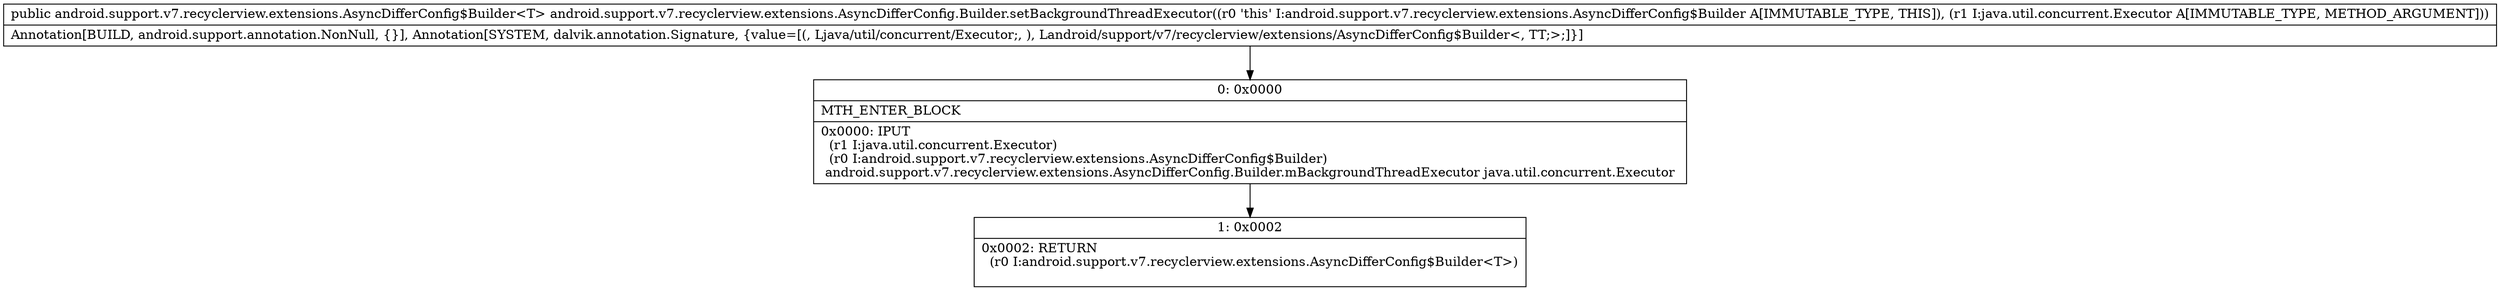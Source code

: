 digraph "CFG forandroid.support.v7.recyclerview.extensions.AsyncDifferConfig.Builder.setBackgroundThreadExecutor(Ljava\/util\/concurrent\/Executor;)Landroid\/support\/v7\/recyclerview\/extensions\/AsyncDifferConfig$Builder;" {
Node_0 [shape=record,label="{0\:\ 0x0000|MTH_ENTER_BLOCK\l|0x0000: IPUT  \l  (r1 I:java.util.concurrent.Executor)\l  (r0 I:android.support.v7.recyclerview.extensions.AsyncDifferConfig$Builder)\l android.support.v7.recyclerview.extensions.AsyncDifferConfig.Builder.mBackgroundThreadExecutor java.util.concurrent.Executor \l}"];
Node_1 [shape=record,label="{1\:\ 0x0002|0x0002: RETURN  \l  (r0 I:android.support.v7.recyclerview.extensions.AsyncDifferConfig$Builder\<T\>)\l \l}"];
MethodNode[shape=record,label="{public android.support.v7.recyclerview.extensions.AsyncDifferConfig$Builder\<T\> android.support.v7.recyclerview.extensions.AsyncDifferConfig.Builder.setBackgroundThreadExecutor((r0 'this' I:android.support.v7.recyclerview.extensions.AsyncDifferConfig$Builder A[IMMUTABLE_TYPE, THIS]), (r1 I:java.util.concurrent.Executor A[IMMUTABLE_TYPE, METHOD_ARGUMENT]))  | Annotation[BUILD, android.support.annotation.NonNull, \{\}], Annotation[SYSTEM, dalvik.annotation.Signature, \{value=[(, Ljava\/util\/concurrent\/Executor;, ), Landroid\/support\/v7\/recyclerview\/extensions\/AsyncDifferConfig$Builder\<, TT;\>;]\}]\l}"];
MethodNode -> Node_0;
Node_0 -> Node_1;
}

